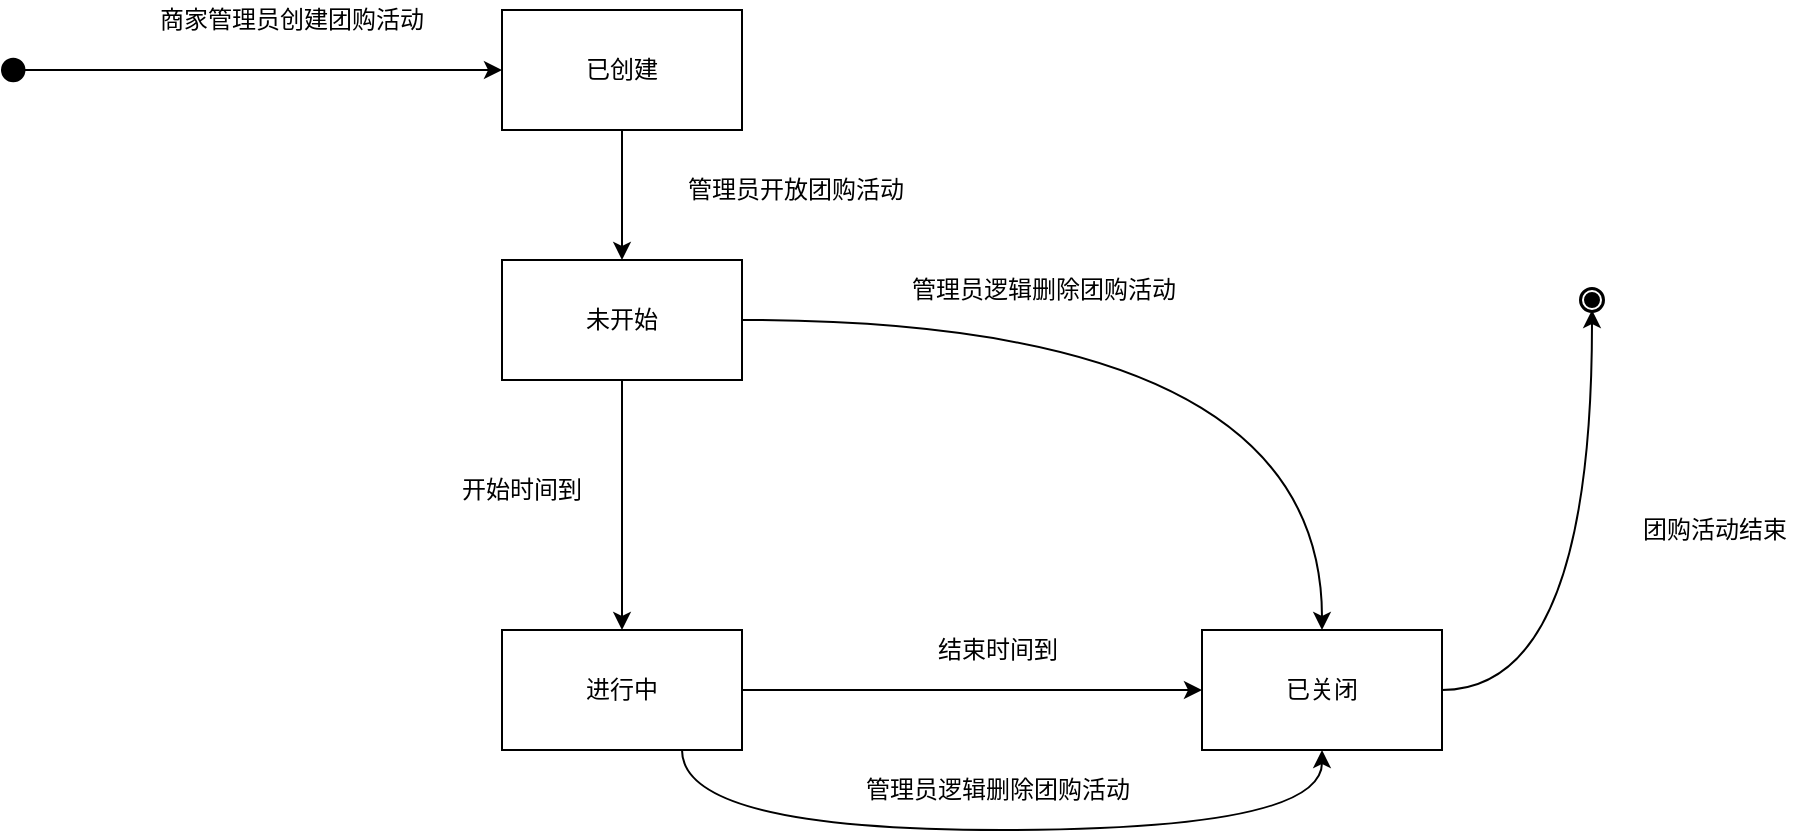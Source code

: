 <mxfile version="13.8.0" type="github">
  <diagram id="aPeAdNBn-ag8KA8U4H0V" name="Page-1">
    <mxGraphModel dx="1038" dy="587" grid="1" gridSize="10" guides="1" tooltips="1" connect="1" arrows="1" fold="1" page="1" pageScale="1" pageWidth="827" pageHeight="1169" math="0" shadow="0">
      <root>
        <mxCell id="0" />
        <mxCell id="1" parent="0" />
        <mxCell id="PT3_pEk1Ymc9hAULFSsy-1" value="" style="shape=mxgraph.bpmn.shape;html=1;verticalLabelPosition=bottom;labelBackgroundColor=#ffffff;verticalAlign=top;align=center;perimeter=ellipsePerimeter;outlineConnect=0;outline=end;symbol=terminate;shadow=0;" vertex="1" parent="1">
          <mxGeometry x="880" y="160" width="10" height="10" as="geometry" />
        </mxCell>
        <mxCell id="PT3_pEk1Ymc9hAULFSsy-2" style="edgeStyle=orthogonalEdgeStyle;rounded=0;orthogonalLoop=1;jettySize=auto;html=1;" edge="1" parent="1" source="PT3_pEk1Ymc9hAULFSsy-3" target="PT3_pEk1Ymc9hAULFSsy-21">
          <mxGeometry relative="1" as="geometry" />
        </mxCell>
        <mxCell id="PT3_pEk1Ymc9hAULFSsy-3" value="" style="ellipse;whiteSpace=wrap;html=1;aspect=fixed;shadow=0;fillColor=#000000;" vertex="1" parent="1">
          <mxGeometry x="90" y="44.38" width="11.25" height="11.25" as="geometry" />
        </mxCell>
        <mxCell id="PT3_pEk1Ymc9hAULFSsy-4" style="edgeStyle=orthogonalEdgeStyle;rounded=0;orthogonalLoop=1;jettySize=auto;html=1;" edge="1" parent="1" source="PT3_pEk1Ymc9hAULFSsy-6" target="PT3_pEk1Ymc9hAULFSsy-13">
          <mxGeometry relative="1" as="geometry" />
        </mxCell>
        <mxCell id="PT3_pEk1Ymc9hAULFSsy-5" style="edgeStyle=orthogonalEdgeStyle;rounded=0;orthogonalLoop=1;jettySize=auto;html=1;curved=1;" edge="1" parent="1" source="PT3_pEk1Ymc9hAULFSsy-6" target="PT3_pEk1Ymc9hAULFSsy-8">
          <mxGeometry relative="1" as="geometry" />
        </mxCell>
        <mxCell id="PT3_pEk1Ymc9hAULFSsy-6" value="未开始" style="rounded=0;whiteSpace=wrap;html=1;shadow=0;fillColor=#FFFFFF;" vertex="1" parent="1">
          <mxGeometry x="340" y="145" width="120" height="60" as="geometry" />
        </mxCell>
        <mxCell id="PT3_pEk1Ymc9hAULFSsy-7" style="edgeStyle=orthogonalEdgeStyle;rounded=0;orthogonalLoop=1;jettySize=auto;html=1;curved=1;" edge="1" parent="1" source="PT3_pEk1Ymc9hAULFSsy-8" target="PT3_pEk1Ymc9hAULFSsy-1">
          <mxGeometry relative="1" as="geometry" />
        </mxCell>
        <mxCell id="PT3_pEk1Ymc9hAULFSsy-8" value="已关闭" style="rounded=0;whiteSpace=wrap;html=1;shadow=0;fillColor=#FFFFFF;" vertex="1" parent="1">
          <mxGeometry x="690" y="330" width="120" height="60" as="geometry" />
        </mxCell>
        <mxCell id="PT3_pEk1Ymc9hAULFSsy-9" value="商家管理员创建团购活动" style="text;html=1;strokeColor=none;fillColor=none;align=center;verticalAlign=middle;whiteSpace=wrap;rounded=0;shadow=0;" vertex="1" parent="1">
          <mxGeometry x="160" y="15" width="150" height="20" as="geometry" />
        </mxCell>
        <mxCell id="PT3_pEk1Ymc9hAULFSsy-11" style="edgeStyle=orthogonalEdgeStyle;rounded=0;orthogonalLoop=1;jettySize=auto;html=1;curved=1;exitX=0.75;exitY=1;exitDx=0;exitDy=0;" edge="1" parent="1" source="PT3_pEk1Ymc9hAULFSsy-13" target="PT3_pEk1Ymc9hAULFSsy-8">
          <mxGeometry relative="1" as="geometry">
            <Array as="points">
              <mxPoint x="430" y="430" />
              <mxPoint x="750" y="430" />
            </Array>
          </mxGeometry>
        </mxCell>
        <mxCell id="PT3_pEk1Ymc9hAULFSsy-12" style="edgeStyle=orthogonalEdgeStyle;curved=1;rounded=0;orthogonalLoop=1;jettySize=auto;html=1;" edge="1" parent="1" source="PT3_pEk1Ymc9hAULFSsy-13" target="PT3_pEk1Ymc9hAULFSsy-8">
          <mxGeometry relative="1" as="geometry" />
        </mxCell>
        <mxCell id="PT3_pEk1Ymc9hAULFSsy-13" value="进行中" style="rounded=0;whiteSpace=wrap;html=1;shadow=0;fillColor=#FFFFFF;" vertex="1" parent="1">
          <mxGeometry x="340" y="330" width="120" height="60" as="geometry" />
        </mxCell>
        <mxCell id="PT3_pEk1Ymc9hAULFSsy-14" value="开始时间到" style="text;html=1;strokeColor=none;fillColor=none;align=center;verticalAlign=middle;whiteSpace=wrap;rounded=0;shadow=0;" vertex="1" parent="1">
          <mxGeometry x="310" y="250" width="80" height="20" as="geometry" />
        </mxCell>
        <mxCell id="PT3_pEk1Ymc9hAULFSsy-15" value="结束时间到" style="text;html=1;strokeColor=none;fillColor=none;align=center;verticalAlign=middle;whiteSpace=wrap;rounded=0;shadow=0;" vertex="1" parent="1">
          <mxGeometry x="553" y="330" width="70" height="20" as="geometry" />
        </mxCell>
        <mxCell id="PT3_pEk1Ymc9hAULFSsy-17" value="管理员逻辑删除团购活动" style="text;html=1;strokeColor=none;fillColor=none;align=center;verticalAlign=middle;whiteSpace=wrap;rounded=0;shadow=0;" vertex="1" parent="1">
          <mxGeometry x="538" y="150" width="146" height="20" as="geometry" />
        </mxCell>
        <mxCell id="PT3_pEk1Ymc9hAULFSsy-18" value="团购活动结束" style="text;html=1;strokeColor=none;fillColor=none;align=center;verticalAlign=middle;whiteSpace=wrap;rounded=0;shadow=0;" vertex="1" parent="1">
          <mxGeometry x="900" y="270" width="93" height="20" as="geometry" />
        </mxCell>
        <mxCell id="PT3_pEk1Ymc9hAULFSsy-19" value="管理员逻辑删除团购活动" style="text;html=1;strokeColor=none;fillColor=none;align=center;verticalAlign=middle;whiteSpace=wrap;rounded=0;shadow=0;" vertex="1" parent="1">
          <mxGeometry x="515" y="400" width="146" height="20" as="geometry" />
        </mxCell>
        <mxCell id="PT3_pEk1Ymc9hAULFSsy-20" style="edgeStyle=orthogonalEdgeStyle;rounded=0;orthogonalLoop=1;jettySize=auto;html=1;" edge="1" parent="1" source="PT3_pEk1Ymc9hAULFSsy-21" target="PT3_pEk1Ymc9hAULFSsy-6">
          <mxGeometry relative="1" as="geometry" />
        </mxCell>
        <mxCell id="PT3_pEk1Ymc9hAULFSsy-21" value="已创建" style="rounded=0;whiteSpace=wrap;html=1;" vertex="1" parent="1">
          <mxGeometry x="340" y="20" width="120" height="60" as="geometry" />
        </mxCell>
        <mxCell id="PT3_pEk1Ymc9hAULFSsy-22" value="管理员开放团购活动" style="text;html=1;strokeColor=none;fillColor=none;align=center;verticalAlign=middle;whiteSpace=wrap;rounded=0;" vertex="1" parent="1">
          <mxGeometry x="414" y="100" width="146" height="20" as="geometry" />
        </mxCell>
      </root>
    </mxGraphModel>
  </diagram>
</mxfile>
